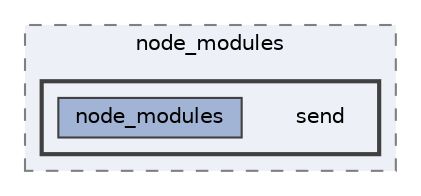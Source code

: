 digraph "pkiclassroomrescheduler/src/main/frontend/node_modules/send"
{
 // LATEX_PDF_SIZE
  bgcolor="transparent";
  edge [fontname=Helvetica,fontsize=10,labelfontname=Helvetica,labelfontsize=10];
  node [fontname=Helvetica,fontsize=10,shape=box,height=0.2,width=0.4];
  compound=true
  subgraph clusterdir_72953eda66ccb3a2722c28e1c3e6c23b {
    graph [ bgcolor="#edf0f7", pencolor="grey50", label="node_modules", fontname=Helvetica,fontsize=10 style="filled,dashed", URL="dir_72953eda66ccb3a2722c28e1c3e6c23b.html",tooltip=""]
  subgraph clusterdir_3d0753a33526b9f74580097347060ea2 {
    graph [ bgcolor="#edf0f7", pencolor="grey25", label="", fontname=Helvetica,fontsize=10 style="filled,bold", URL="dir_3d0753a33526b9f74580097347060ea2.html",tooltip=""]
    dir_3d0753a33526b9f74580097347060ea2 [shape=plaintext, label="send"];
  dir_0da58e6020bdb5a8213af9c0211b789e [label="node_modules", fillcolor="#a2b4d6", color="grey25", style="filled", URL="dir_0da58e6020bdb5a8213af9c0211b789e.html",tooltip=""];
  }
  }
}
